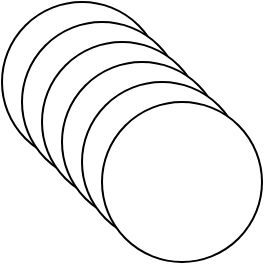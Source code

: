 <mxfile version="26.2.8">
  <diagram name="Página-1" id="5OLmFoJK6L2pV387eJAM">
    <mxGraphModel dx="866" dy="474" grid="1" gridSize="10" guides="1" tooltips="1" connect="1" arrows="1" fold="1" page="1" pageScale="1" pageWidth="827" pageHeight="1169" math="0" shadow="0">
      <root>
        <mxCell id="0" />
        <mxCell id="1" parent="0" />
        <mxCell id="BFvbniejb1VnMYBvcrQO-1" value="" style="ellipse;whiteSpace=wrap;html=1;aspect=fixed;" vertex="1" parent="1">
          <mxGeometry x="80" y="110" width="80" height="80" as="geometry" />
        </mxCell>
        <mxCell id="BFvbniejb1VnMYBvcrQO-2" value="" style="ellipse;whiteSpace=wrap;html=1;aspect=fixed;" vertex="1" parent="1">
          <mxGeometry x="90" y="120" width="80" height="80" as="geometry" />
        </mxCell>
        <mxCell id="BFvbniejb1VnMYBvcrQO-3" value="" style="ellipse;whiteSpace=wrap;html=1;aspect=fixed;" vertex="1" parent="1">
          <mxGeometry x="100" y="130" width="80" height="80" as="geometry" />
        </mxCell>
        <mxCell id="BFvbniejb1VnMYBvcrQO-4" value="" style="ellipse;whiteSpace=wrap;html=1;aspect=fixed;" vertex="1" parent="1">
          <mxGeometry x="110" y="140" width="80" height="80" as="geometry" />
        </mxCell>
        <mxCell id="BFvbniejb1VnMYBvcrQO-5" value="" style="ellipse;whiteSpace=wrap;html=1;aspect=fixed;" vertex="1" parent="1">
          <mxGeometry x="120" y="150" width="80" height="80" as="geometry" />
        </mxCell>
        <mxCell id="BFvbniejb1VnMYBvcrQO-6" value="" style="ellipse;whiteSpace=wrap;html=1;aspect=fixed;" vertex="1" parent="1">
          <mxGeometry x="130" y="160" width="80" height="80" as="geometry" />
        </mxCell>
      </root>
    </mxGraphModel>
  </diagram>
</mxfile>
